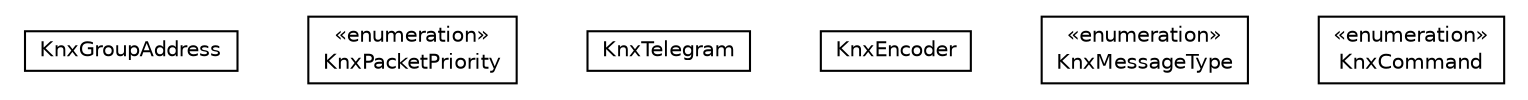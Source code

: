 #!/usr/local/bin/dot
#
# Class diagram 
# Generated by UMLGraph version R5_6-24-gf6e263 (http://www.umlgraph.org/)
#

digraph G {
	edge [fontname="Helvetica",fontsize=10,labelfontname="Helvetica",labelfontsize=10];
	node [fontname="Helvetica",fontsize=10,shape=plaintext];
	nodesep=0.25;
	ranksep=0.5;
	// org.universAAL.lddi.knx.utils.KnxGroupAddress
	c800441 [label=<<table title="org.universAAL.lddi.knx.utils.KnxGroupAddress" border="0" cellborder="1" cellspacing="0" cellpadding="2" port="p" href="./KnxGroupAddress.html">
		<tr><td><table border="0" cellspacing="0" cellpadding="1">
<tr><td align="center" balign="center"> KnxGroupAddress </td></tr>
		</table></td></tr>
		</table>>, URL="./KnxGroupAddress.html", fontname="Helvetica", fontcolor="black", fontsize=10.0];
	// org.universAAL.lddi.knx.utils.KnxPacketPriority
	c800442 [label=<<table title="org.universAAL.lddi.knx.utils.KnxPacketPriority" border="0" cellborder="1" cellspacing="0" cellpadding="2" port="p" href="./KnxPacketPriority.html">
		<tr><td><table border="0" cellspacing="0" cellpadding="1">
<tr><td align="center" balign="center"> &#171;enumeration&#187; </td></tr>
<tr><td align="center" balign="center"> KnxPacketPriority </td></tr>
		</table></td></tr>
		</table>>, URL="./KnxPacketPriority.html", fontname="Helvetica", fontcolor="black", fontsize=10.0];
	// org.universAAL.lddi.knx.utils.KnxTelegram
	c800443 [label=<<table title="org.universAAL.lddi.knx.utils.KnxTelegram" border="0" cellborder="1" cellspacing="0" cellpadding="2" port="p" href="./KnxTelegram.html">
		<tr><td><table border="0" cellspacing="0" cellpadding="1">
<tr><td align="center" balign="center"> KnxTelegram </td></tr>
		</table></td></tr>
		</table>>, URL="./KnxTelegram.html", fontname="Helvetica", fontcolor="black", fontsize=10.0];
	// org.universAAL.lddi.knx.utils.KnxEncoder
	c800444 [label=<<table title="org.universAAL.lddi.knx.utils.KnxEncoder" border="0" cellborder="1" cellspacing="0" cellpadding="2" port="p" href="./KnxEncoder.html">
		<tr><td><table border="0" cellspacing="0" cellpadding="1">
<tr><td align="center" balign="center"> KnxEncoder </td></tr>
		</table></td></tr>
		</table>>, URL="./KnxEncoder.html", fontname="Helvetica", fontcolor="black", fontsize=10.0];
	// org.universAAL.lddi.knx.utils.KnxEncoder.KnxMessageType
	c800445 [label=<<table title="org.universAAL.lddi.knx.utils.KnxEncoder.KnxMessageType" border="0" cellborder="1" cellspacing="0" cellpadding="2" port="p" href="./KnxEncoder.KnxMessageType.html">
		<tr><td><table border="0" cellspacing="0" cellpadding="1">
<tr><td align="center" balign="center"> &#171;enumeration&#187; </td></tr>
<tr><td align="center" balign="center"> KnxMessageType </td></tr>
		</table></td></tr>
		</table>>, URL="./KnxEncoder.KnxMessageType.html", fontname="Helvetica", fontcolor="black", fontsize=10.0];
	// org.universAAL.lddi.knx.utils.KnxCommand
	c800446 [label=<<table title="org.universAAL.lddi.knx.utils.KnxCommand" border="0" cellborder="1" cellspacing="0" cellpadding="2" port="p" href="./KnxCommand.html">
		<tr><td><table border="0" cellspacing="0" cellpadding="1">
<tr><td align="center" balign="center"> &#171;enumeration&#187; </td></tr>
<tr><td align="center" balign="center"> KnxCommand </td></tr>
		</table></td></tr>
		</table>>, URL="./KnxCommand.html", fontname="Helvetica", fontcolor="black", fontsize=10.0];
}

